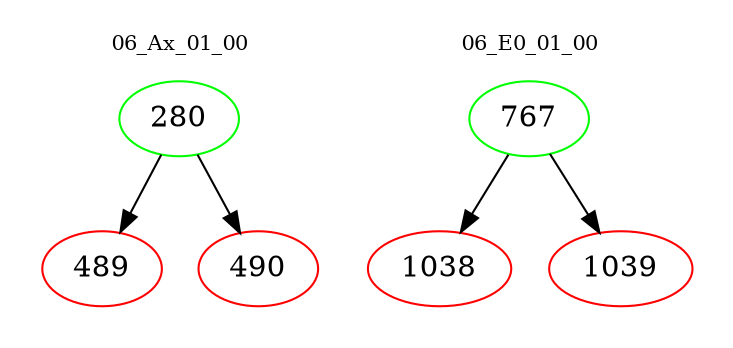 digraph{
subgraph cluster_0 {
color = white
label = "06_Ax_01_00";
fontsize=10;
T0_280 [label="280", color="green"]
T0_280 -> T0_489 [color="black"]
T0_489 [label="489", color="red"]
T0_280 -> T0_490 [color="black"]
T0_490 [label="490", color="red"]
}
subgraph cluster_1 {
color = white
label = "06_E0_01_00";
fontsize=10;
T1_767 [label="767", color="green"]
T1_767 -> T1_1038 [color="black"]
T1_1038 [label="1038", color="red"]
T1_767 -> T1_1039 [color="black"]
T1_1039 [label="1039", color="red"]
}
}
